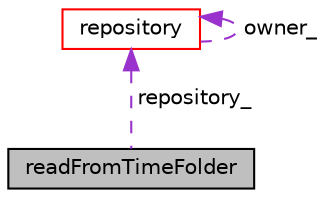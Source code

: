 digraph "readFromTimeFolder"
{
 // LATEX_PDF_SIZE
  edge [fontname="Helvetica",fontsize="10",labelfontname="Helvetica",labelfontsize="10"];
  node [fontname="Helvetica",fontsize="10",shape=record];
  Node1 [label="readFromTimeFolder",height=0.2,width=0.4,color="black", fillcolor="grey75", style="filled", fontcolor="black",tooltip=" "];
  Node2 -> Node1 [dir="back",color="darkorchid3",fontsize="10",style="dashed",label=" repository_" ,fontname="Helvetica"];
  Node2 [label="repository",height=0.2,width=0.4,color="red", fillcolor="white", style="filled",URL="$classpFlow_1_1repository.html",tooltip=" "];
  Node2 -> Node2 [dir="back",color="darkorchid3",fontsize="10",style="dashed",label=" owner_" ,fontname="Helvetica"];
}
